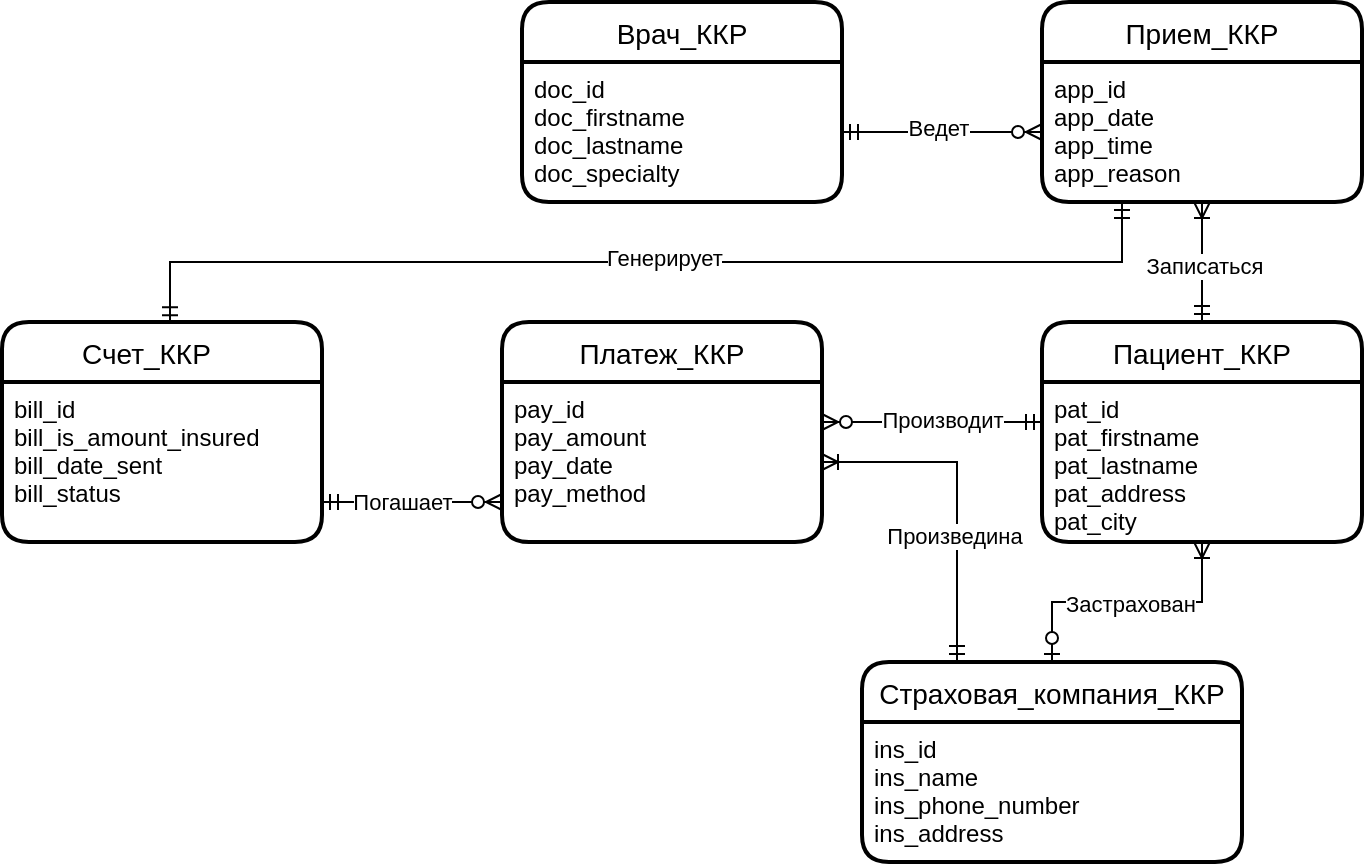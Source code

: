 <mxfile version="20.8.23" type="device"><diagram name="Страница 1" id="97yD_4rFhWRtmYLmhN77"><mxGraphModel dx="3585" dy="2000" grid="1" gridSize="10" guides="1" tooltips="1" connect="1" arrows="1" fold="1" page="1" pageScale="1" pageWidth="1920" pageHeight="1200" math="0" shadow="0"><root><mxCell id="0"/><mxCell id="1" parent="0"/><mxCell id="j0X_eIqfIX8zX1AncD4N-41" value="Врач_ККР" style="swimlane;childLayout=stackLayout;horizontal=1;startSize=30;horizontalStack=0;rounded=1;fontSize=14;fontStyle=0;strokeWidth=2;resizeParent=0;resizeLast=1;shadow=0;dashed=0;align=center;" parent="1" vertex="1"><mxGeometry x="550" y="100" width="160" height="100" as="geometry"/></mxCell><mxCell id="j0X_eIqfIX8zX1AncD4N-42" value="doc_id&#xA;doc_firstname&#xA;doc_lastname&#xA;doc_specialty&#xA;" style="align=left;strokeColor=none;fillColor=none;spacingLeft=4;fontSize=12;verticalAlign=top;resizable=0;rotatable=0;part=1;" parent="j0X_eIqfIX8zX1AncD4N-41" vertex="1"><mxGeometry y="30" width="160" height="70" as="geometry"/></mxCell><mxCell id="j0X_eIqfIX8zX1AncD4N-43" value="Прием_ККР" style="swimlane;childLayout=stackLayout;horizontal=1;startSize=30;horizontalStack=0;rounded=1;fontSize=14;fontStyle=0;strokeWidth=2;resizeParent=0;resizeLast=1;shadow=0;dashed=0;align=center;" parent="1" vertex="1"><mxGeometry x="810" y="100" width="160" height="100" as="geometry"/></mxCell><mxCell id="j0X_eIqfIX8zX1AncD4N-44" value="app_id&#xA;app_date&#xA;app_time&#xA;app_reason&#xA;" style="align=left;strokeColor=none;fillColor=none;spacingLeft=4;fontSize=12;verticalAlign=top;resizable=0;rotatable=0;part=1;" parent="j0X_eIqfIX8zX1AncD4N-43" vertex="1"><mxGeometry y="30" width="160" height="70" as="geometry"/></mxCell><mxCell id="j0X_eIqfIX8zX1AncD4N-48" value="Платеж_ККР" style="swimlane;childLayout=stackLayout;horizontal=1;startSize=30;horizontalStack=0;rounded=1;fontSize=14;fontStyle=0;strokeWidth=2;resizeParent=0;resizeLast=1;shadow=0;dashed=0;align=center;" parent="1" vertex="1"><mxGeometry x="540" y="260" width="160" height="110" as="geometry"/></mxCell><mxCell id="j0X_eIqfIX8zX1AncD4N-49" value="pay_id&#xA;pay_amount&#xA;pay_date&#xA;pay_method" style="align=left;strokeColor=none;fillColor=none;spacingLeft=4;fontSize=12;verticalAlign=top;resizable=0;rotatable=0;part=1;" parent="j0X_eIqfIX8zX1AncD4N-48" vertex="1"><mxGeometry y="30" width="160" height="80" as="geometry"/></mxCell><mxCell id="j0X_eIqfIX8zX1AncD4N-50" value="Пациент_ККР" style="swimlane;childLayout=stackLayout;horizontal=1;startSize=30;horizontalStack=0;rounded=1;fontSize=14;fontStyle=0;strokeWidth=2;resizeParent=0;resizeLast=1;shadow=0;dashed=0;align=center;" parent="1" vertex="1"><mxGeometry x="810" y="260" width="160" height="110" as="geometry"/></mxCell><mxCell id="j0X_eIqfIX8zX1AncD4N-51" value="pat_id&#xA;pat_firstname&#xA;pat_lastname&#xA;pat_address&#xA;pat_city" style="align=left;strokeColor=none;fillColor=none;spacingLeft=4;fontSize=12;verticalAlign=top;resizable=0;rotatable=0;part=1;" parent="j0X_eIqfIX8zX1AncD4N-50" vertex="1"><mxGeometry y="30" width="160" height="80" as="geometry"/></mxCell><mxCell id="j0X_eIqfIX8zX1AncD4N-52" value="Страховая_компания_ККР" style="swimlane;childLayout=stackLayout;horizontal=1;startSize=30;horizontalStack=0;rounded=1;fontSize=14;fontStyle=0;strokeWidth=2;resizeParent=0;resizeLast=1;shadow=0;dashed=0;align=center;" parent="1" vertex="1"><mxGeometry x="720" y="430" width="190" height="100" as="geometry"/></mxCell><mxCell id="j0X_eIqfIX8zX1AncD4N-53" value="ins_id&#xA;ins_name&#xA;ins_phone_number&#xA;ins_address&#xA;" style="align=left;strokeColor=none;fillColor=none;spacingLeft=4;fontSize=12;verticalAlign=top;resizable=0;rotatable=0;part=1;" parent="j0X_eIqfIX8zX1AncD4N-52" vertex="1"><mxGeometry y="30" width="190" height="70" as="geometry"/></mxCell><mxCell id="j0X_eIqfIX8zX1AncD4N-55" value="" style="edgeStyle=entityRelationEdgeStyle;fontSize=12;html=1;endArrow=ERzeroToMany;startArrow=ERmandOne;rounded=0;exitX=1;exitY=0.5;exitDx=0;exitDy=0;entryX=0;entryY=0.5;entryDx=0;entryDy=0;" parent="1" source="j0X_eIqfIX8zX1AncD4N-42" target="j0X_eIqfIX8zX1AncD4N-44" edge="1"><mxGeometry width="100" height="100" relative="1" as="geometry"><mxPoint x="290" y="380" as="sourcePoint"/><mxPoint x="390" y="280" as="targetPoint"/></mxGeometry></mxCell><mxCell id="j0X_eIqfIX8zX1AncD4N-66" value="&lt;div&gt;Ведет&lt;/div&gt;" style="edgeLabel;html=1;align=center;verticalAlign=middle;resizable=0;points=[];" parent="j0X_eIqfIX8zX1AncD4N-55" vertex="1" connectable="0"><mxGeometry x="-0.042" relative="1" as="geometry"><mxPoint y="-2" as="offset"/></mxGeometry></mxCell><mxCell id="j0X_eIqfIX8zX1AncD4N-57" value="" style="fontSize=12;html=1;endArrow=ERoneToMany;startArrow=ERmandOne;rounded=0;exitX=0.5;exitY=0;exitDx=0;exitDy=0;entryX=0.5;entryY=1;entryDx=0;entryDy=0;edgeStyle=orthogonalEdgeStyle;" parent="1" source="j0X_eIqfIX8zX1AncD4N-50" target="j0X_eIqfIX8zX1AncD4N-44" edge="1"><mxGeometry width="100" height="100" relative="1" as="geometry"><mxPoint x="510" y="420" as="sourcePoint"/><mxPoint x="610" y="320" as="targetPoint"/></mxGeometry></mxCell><mxCell id="j0X_eIqfIX8zX1AncD4N-67" value="Записаться" style="edgeLabel;html=1;align=center;verticalAlign=middle;resizable=0;points=[];" parent="j0X_eIqfIX8zX1AncD4N-57" vertex="1" connectable="0"><mxGeometry x="-0.067" y="-1" relative="1" as="geometry"><mxPoint as="offset"/></mxGeometry></mxCell><mxCell id="j0X_eIqfIX8zX1AncD4N-58" value="" style="edgeStyle=orthogonalEdgeStyle;fontSize=12;html=1;endArrow=ERoneToMany;startArrow=ERzeroToOne;rounded=0;entryX=0.5;entryY=1;entryDx=0;entryDy=0;exitX=0.5;exitY=0;exitDx=0;exitDy=0;" parent="1" source="j0X_eIqfIX8zX1AncD4N-52" target="j0X_eIqfIX8zX1AncD4N-50" edge="1"><mxGeometry width="100" height="100" relative="1" as="geometry"><mxPoint x="440" y="730" as="sourcePoint"/><mxPoint x="540" y="630" as="targetPoint"/></mxGeometry></mxCell><mxCell id="j0X_eIqfIX8zX1AncD4N-70" value="Застрахован" style="edgeLabel;html=1;align=center;verticalAlign=middle;resizable=0;points=[];" parent="j0X_eIqfIX8zX1AncD4N-58" vertex="1" connectable="0"><mxGeometry x="0.022" y="-1" relative="1" as="geometry"><mxPoint as="offset"/></mxGeometry></mxCell><mxCell id="j0X_eIqfIX8zX1AncD4N-60" value="" style="edgeStyle=orthogonalEdgeStyle;fontSize=12;html=1;endArrow=ERoneToMany;startArrow=ERmandOne;rounded=0;exitX=0.25;exitY=0;exitDx=0;exitDy=0;entryX=1;entryY=0.5;entryDx=0;entryDy=0;" parent="1" source="j0X_eIqfIX8zX1AncD4N-52" target="j0X_eIqfIX8zX1AncD4N-49" edge="1"><mxGeometry width="100" height="100" relative="1" as="geometry"><mxPoint x="400" y="670" as="sourcePoint"/><mxPoint x="500" y="570" as="targetPoint"/></mxGeometry></mxCell><mxCell id="j0X_eIqfIX8zX1AncD4N-71" value="Произведина" style="edgeLabel;html=1;align=center;verticalAlign=middle;resizable=0;points=[];" parent="j0X_eIqfIX8zX1AncD4N-60" vertex="1" connectable="0"><mxGeometry x="-0.25" y="2" relative="1" as="geometry"><mxPoint as="offset"/></mxGeometry></mxCell><mxCell id="j0X_eIqfIX8zX1AncD4N-62" value="" style="edgeStyle=orthogonalEdgeStyle;fontSize=12;html=1;endArrow=ERzeroToMany;startArrow=ERmandOne;rounded=0;exitX=0;exitY=0.25;exitDx=0;exitDy=0;entryX=1;entryY=0.25;entryDx=0;entryDy=0;" parent="1" source="j0X_eIqfIX8zX1AncD4N-51" target="j0X_eIqfIX8zX1AncD4N-49" edge="1"><mxGeometry width="100" height="100" relative="1" as="geometry"><mxPoint x="340" y="650" as="sourcePoint"/><mxPoint x="440" y="550" as="targetPoint"/></mxGeometry></mxCell><mxCell id="j0X_eIqfIX8zX1AncD4N-69" value="Производит" style="edgeLabel;html=1;align=center;verticalAlign=middle;resizable=0;points=[];" parent="j0X_eIqfIX8zX1AncD4N-62" vertex="1" connectable="0"><mxGeometry x="-0.164" y="2" relative="1" as="geometry"><mxPoint x="-4" y="-3" as="offset"/></mxGeometry></mxCell><mxCell id="j0X_eIqfIX8zX1AncD4N-63" value="" style="edgeStyle=orthogonalEdgeStyle;fontSize=12;html=1;endArrow=ERmandOne;startArrow=ERmandOne;rounded=0;entryX=0.25;entryY=1;entryDx=0;entryDy=0;exitX=0.525;exitY=0.006;exitDx=0;exitDy=0;exitPerimeter=0;" parent="1" source="CMyuIuZ-27JXw4s_WDVd-1" target="j0X_eIqfIX8zX1AncD4N-44" edge="1"><mxGeometry width="100" height="100" relative="1" as="geometry"><mxPoint x="660" y="300" as="sourcePoint"/><mxPoint x="400" y="290" as="targetPoint"/></mxGeometry></mxCell><mxCell id="j0X_eIqfIX8zX1AncD4N-68" value="&lt;div&gt;Генерирует&lt;/div&gt;" style="edgeLabel;html=1;align=center;verticalAlign=middle;resizable=0;points=[];" parent="j0X_eIqfIX8zX1AncD4N-63" vertex="1" connectable="0"><mxGeometry x="0.136" y="3" relative="1" as="geometry"><mxPoint x="-28" y="1" as="offset"/></mxGeometry></mxCell><mxCell id="CMyuIuZ-27JXw4s_WDVd-1" value="Счет_ККР    " style="swimlane;childLayout=stackLayout;horizontal=1;startSize=30;horizontalStack=0;rounded=1;fontSize=14;fontStyle=0;strokeWidth=2;resizeParent=0;resizeLast=1;shadow=0;dashed=0;align=center;" vertex="1" parent="1"><mxGeometry x="290" y="260" width="160" height="110" as="geometry"/></mxCell><mxCell id="CMyuIuZ-27JXw4s_WDVd-2" value="bill_id&#xA;bill_is_amount_insured&#xA;bill_date_sent&#xA;bill_status&#xA;&#xA;" style="align=left;strokeColor=none;fillColor=none;spacingLeft=4;fontSize=12;verticalAlign=top;resizable=0;rotatable=0;part=1;" vertex="1" parent="CMyuIuZ-27JXw4s_WDVd-1"><mxGeometry y="30" width="160" height="80" as="geometry"/></mxCell><mxCell id="CMyuIuZ-27JXw4s_WDVd-4" value="" style="fontSize=12;html=1;endArrow=ERzeroToMany;startArrow=ERmandOne;rounded=0;fontFamily=Helvetica;exitX=1;exitY=0.75;exitDx=0;exitDy=0;entryX=0;entryY=0.75;entryDx=0;entryDy=0;" edge="1" parent="1" source="CMyuIuZ-27JXw4s_WDVd-2" target="j0X_eIqfIX8zX1AncD4N-49"><mxGeometry width="100" height="100" relative="1" as="geometry"><mxPoint x="430" y="500" as="sourcePoint"/><mxPoint x="530" y="400" as="targetPoint"/></mxGeometry></mxCell><mxCell id="CMyuIuZ-27JXw4s_WDVd-6" value="Погашает" style="edgeLabel;html=1;align=center;verticalAlign=middle;resizable=0;points=[];fontFamily=Helvetica;" vertex="1" connectable="0" parent="CMyuIuZ-27JXw4s_WDVd-4"><mxGeometry x="-0.196" y="1" relative="1" as="geometry"><mxPoint x="4" y="1" as="offset"/></mxGeometry></mxCell></root></mxGraphModel></diagram></mxfile>